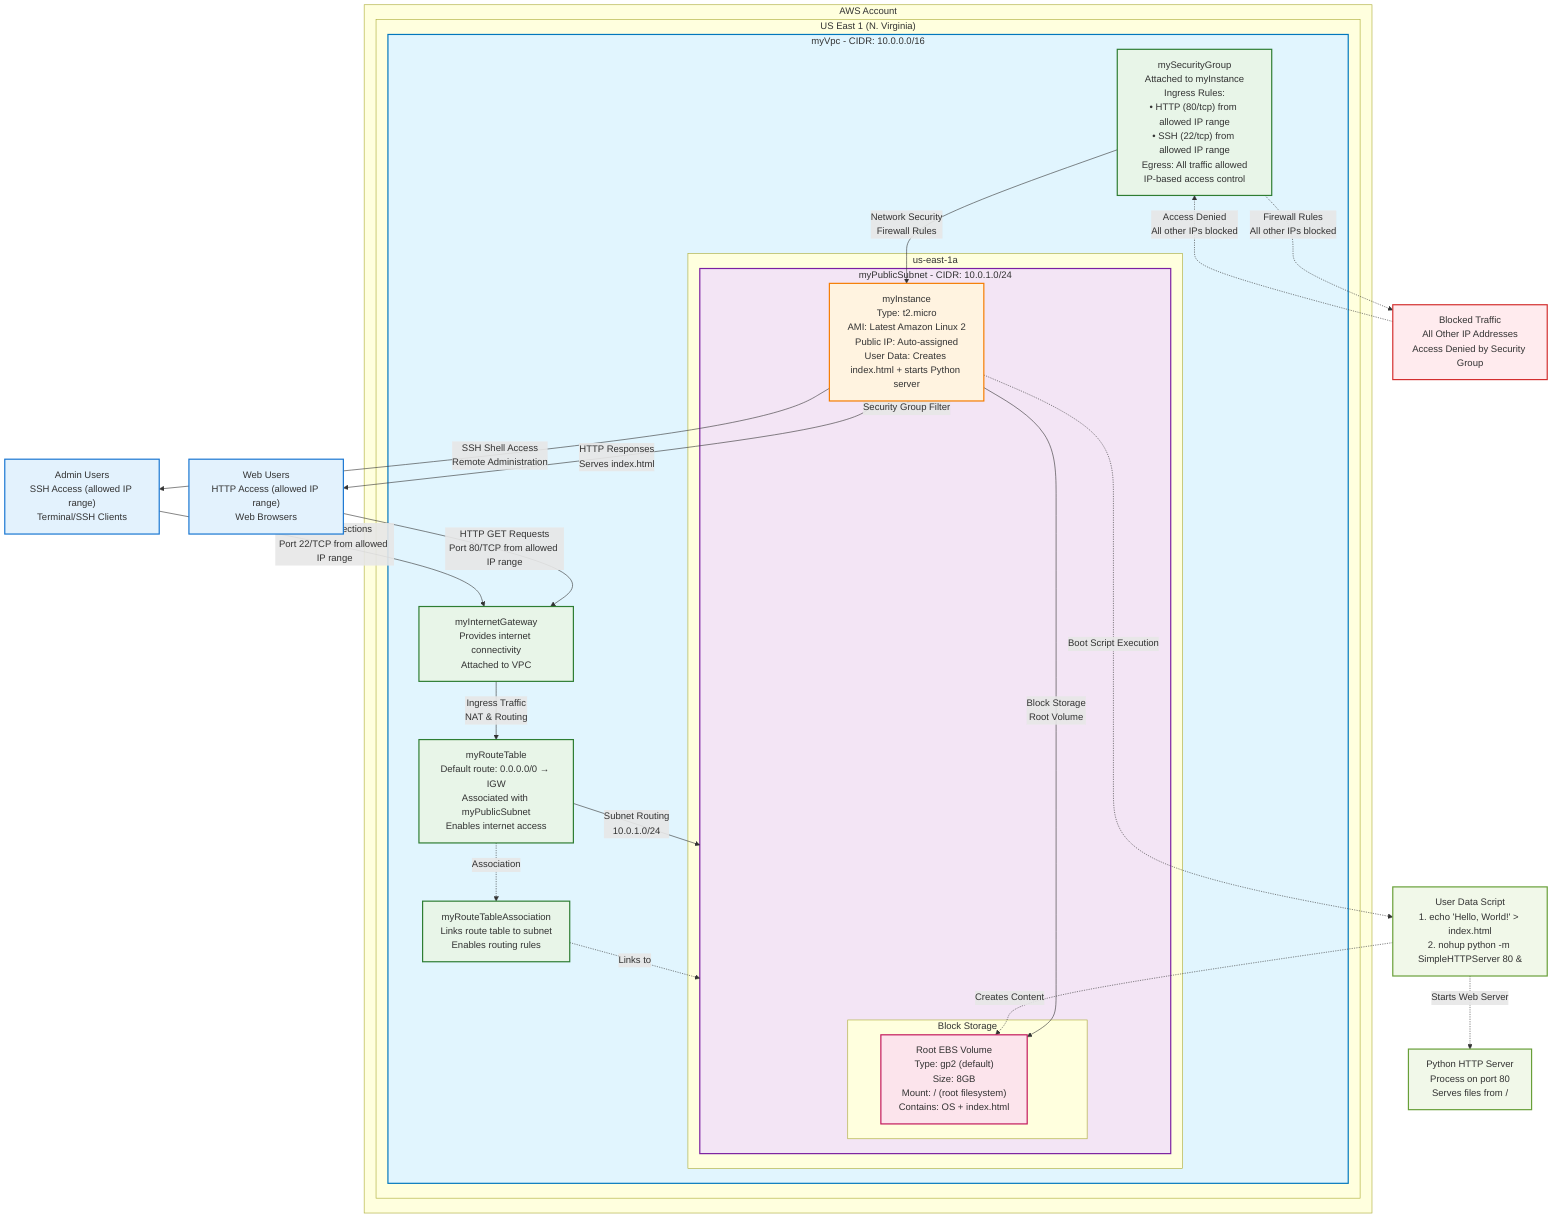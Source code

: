 graph TB
    subgraph AWS["AWS Account"]
        subgraph Region["US East 1 (N. Virginia)"]
            subgraph VPC["myVpc - CIDR: 10.0.0.0/16"]
                subgraph AZ1["us-east-1a"]
                    subgraph PublicSubnet["myPublicSubnet - CIDR: 10.0.1.0/24<br/>mapPublicIpOnLaunch: true"]
                        EC2["myInstance<br/>Type: t2.micro<br/>AMI: Latest Amazon Linux 2<br/>Public IP: Auto-assigned<br/>User Data: Creates index.html + starts Python server"]
                        
                        subgraph Storage["Block Storage"]
                            EBS["Root EBS Volume<br/>Type: gp2 (default)<br/>Size: 8GB<br/>Mount: / (root filesystem)<br/>Contains: OS + index.html"]
                        end
                    end
                end
                
                IGW["myInternetGateway<br/>Provides internet connectivity<br/>Attached to VPC"]
                
                RT["myRouteTable<br/>Default route: 0.0.0.0/0 → IGW<br/>Associated with myPublicSubnet<br/>Enables internet access"]
                
                SG["mySecurityGroup<br/>Attached to myInstance<br/>Ingress Rules:<br/>• HTTP (80/tcp) from allowed IP range<br/>• SSH (22/tcp) from allowed IP range<br/>Egress: All traffic allowed<br/>IP-based access control"]
                
                RTA["myRouteTableAssociation<br/>Links route table to subnet<br/>Enables routing rules"]
            end
        end
    end
    
    WEB_USER["Web Users<br/>HTTP Access (allowed IP range)<br/>Web Browsers"]
    ADMIN_USER["Admin Users<br/>SSH Access (allowed IP range)<br/>Terminal/SSH Clients"]
    BLOCKED["Blocked Traffic<br/>All Other IP Addresses<br/>Access Denied by Security Group"]
    
    %% Web Traffic Flow
    WEB_USER -->|HTTP GET Requests<br/>Port 80/TCP from allowed IP range| IGW
    
    %% Admin Traffic Flow  
    ADMIN_USER -->|SSH Connections<br/>Port 22/TCP from allowed IP range| IGW
    IGW -->|Ingress Traffic<br/>NAT & Routing| RT
    RT -->|Subnet Routing<br/>10.0.1.0/24| PublicSubnet
    PublicSubnet -->|Instance Access<br/>Security Group Filter| EC2
    EC2 -->|HTTP Responses<br/>Serves index.html| WEB_USER
    EC2 -->|SSH Shell Access<br/>Remote Administration| ADMIN_USER
    
    %% Blocked Traffic Flow
    BLOCKED -.->|Access Denied<br/>All other IPs blocked| SG
    SG -.->|Firewall Rules<br/>All other IPs blocked| BLOCKED
    
    %% Infrastructure Relationships  
    RT -.->|Association| RTA
    RTA -.->|Links to| PublicSubnet
    SG -->|Network Security<br/>Firewall Rules| EC2
    EC2 -->|Block Storage<br/>Root Volume| EBS
    
    %% User Data Process Flow
    EC2 -.->|Boot Script Execution| UserData["User Data Script<br/>1. echo 'Hello, World!' > index.html<br/>2. nohup python -m SimpleHTTPServer 80 &"]
    UserData -.->|Creates Content| EBS
    UserData -.->|Starts Web Server| PythonProcess["Python HTTP Server<br/>Process on port 80<br/>Serves files from /"]
    
    %% Styling
    classDef vpc fill:#e1f5fe,stroke:#0277bd,stroke-width:2px
    classDef subnet fill:#f3e5f5,stroke:#7b1fa2,stroke-width:2px
    classDef ec2 fill:#fff3e0,stroke:#f57c00,stroke-width:2px
    classDef network fill:#e8f5e8,stroke:#2e7d32,stroke-width:2px
    classDef storage fill:#fce4ec,stroke:#c2185b,stroke-width:2px
    classDef internet fill:#e3f2fd,stroke:#1976d2,stroke-width:2px
    classDef process fill:#f1f8e9,stroke:#689f38,stroke-width:2px
    classDef blocked fill:#ffebee,stroke:#d32f2f,stroke-width:2px
    
    class VPC vpc
    class PublicSubnet subnet
    class EC2 ec2
    class EBS storage
    class IGW,RT,SG,RTA network
    class WEB_USER,ADMIN_USER internet
    class BLOCKED blocked
    class UserData,PythonProcess process